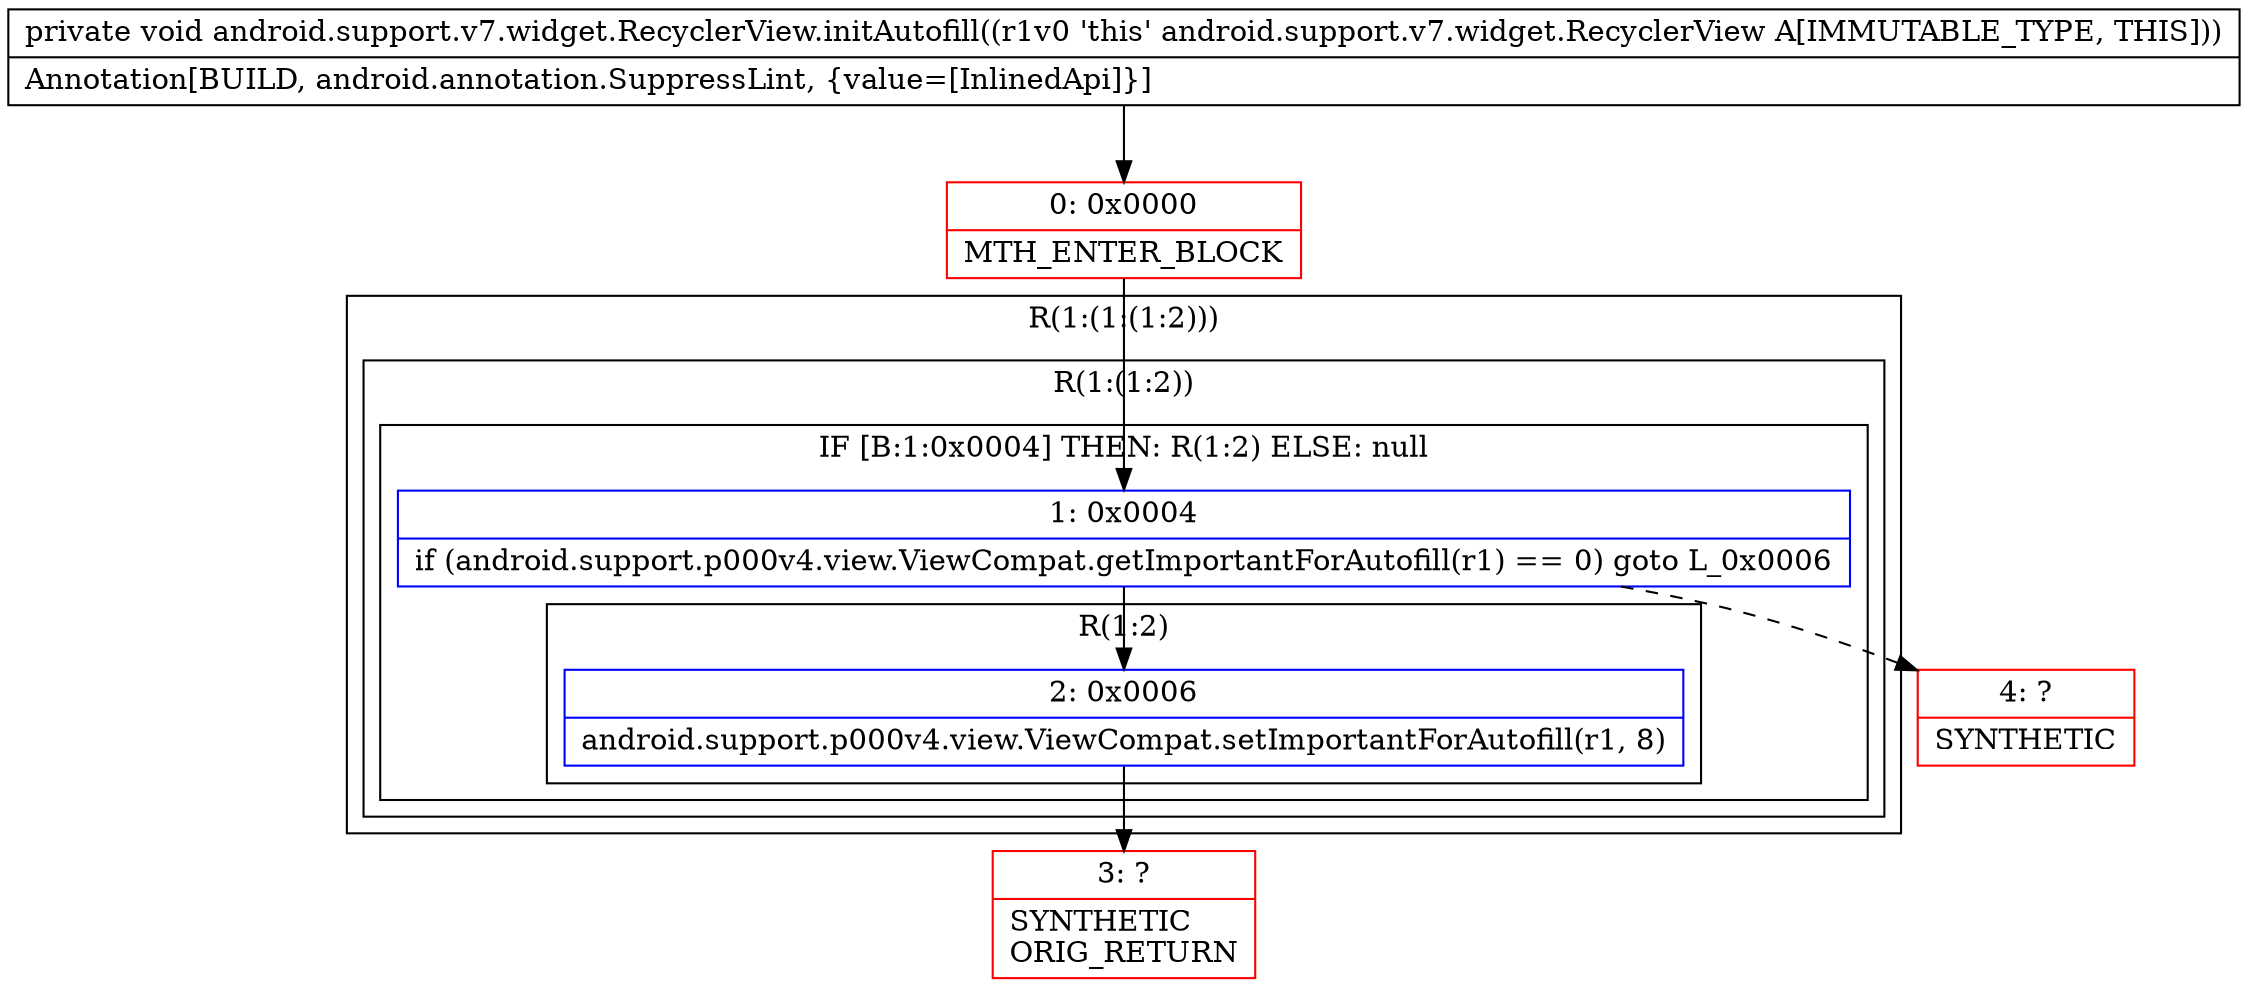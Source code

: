 digraph "CFG forandroid.support.v7.widget.RecyclerView.initAutofill()V" {
subgraph cluster_Region_1727677941 {
label = "R(1:(1:(1:2)))";
node [shape=record,color=blue];
subgraph cluster_Region_1369039122 {
label = "R(1:(1:2))";
node [shape=record,color=blue];
subgraph cluster_IfRegion_740911221 {
label = "IF [B:1:0x0004] THEN: R(1:2) ELSE: null";
node [shape=record,color=blue];
Node_1 [shape=record,label="{1\:\ 0x0004|if (android.support.p000v4.view.ViewCompat.getImportantForAutofill(r1) == 0) goto L_0x0006\l}"];
subgraph cluster_Region_1089659501 {
label = "R(1:2)";
node [shape=record,color=blue];
Node_2 [shape=record,label="{2\:\ 0x0006|android.support.p000v4.view.ViewCompat.setImportantForAutofill(r1, 8)\l}"];
}
}
}
}
Node_0 [shape=record,color=red,label="{0\:\ 0x0000|MTH_ENTER_BLOCK\l}"];
Node_3 [shape=record,color=red,label="{3\:\ ?|SYNTHETIC\lORIG_RETURN\l}"];
Node_4 [shape=record,color=red,label="{4\:\ ?|SYNTHETIC\l}"];
MethodNode[shape=record,label="{private void android.support.v7.widget.RecyclerView.initAutofill((r1v0 'this' android.support.v7.widget.RecyclerView A[IMMUTABLE_TYPE, THIS]))  | Annotation[BUILD, android.annotation.SuppressLint, \{value=[InlinedApi]\}]\l}"];
MethodNode -> Node_0;
Node_1 -> Node_2;
Node_1 -> Node_4[style=dashed];
Node_2 -> Node_3;
Node_0 -> Node_1;
}

